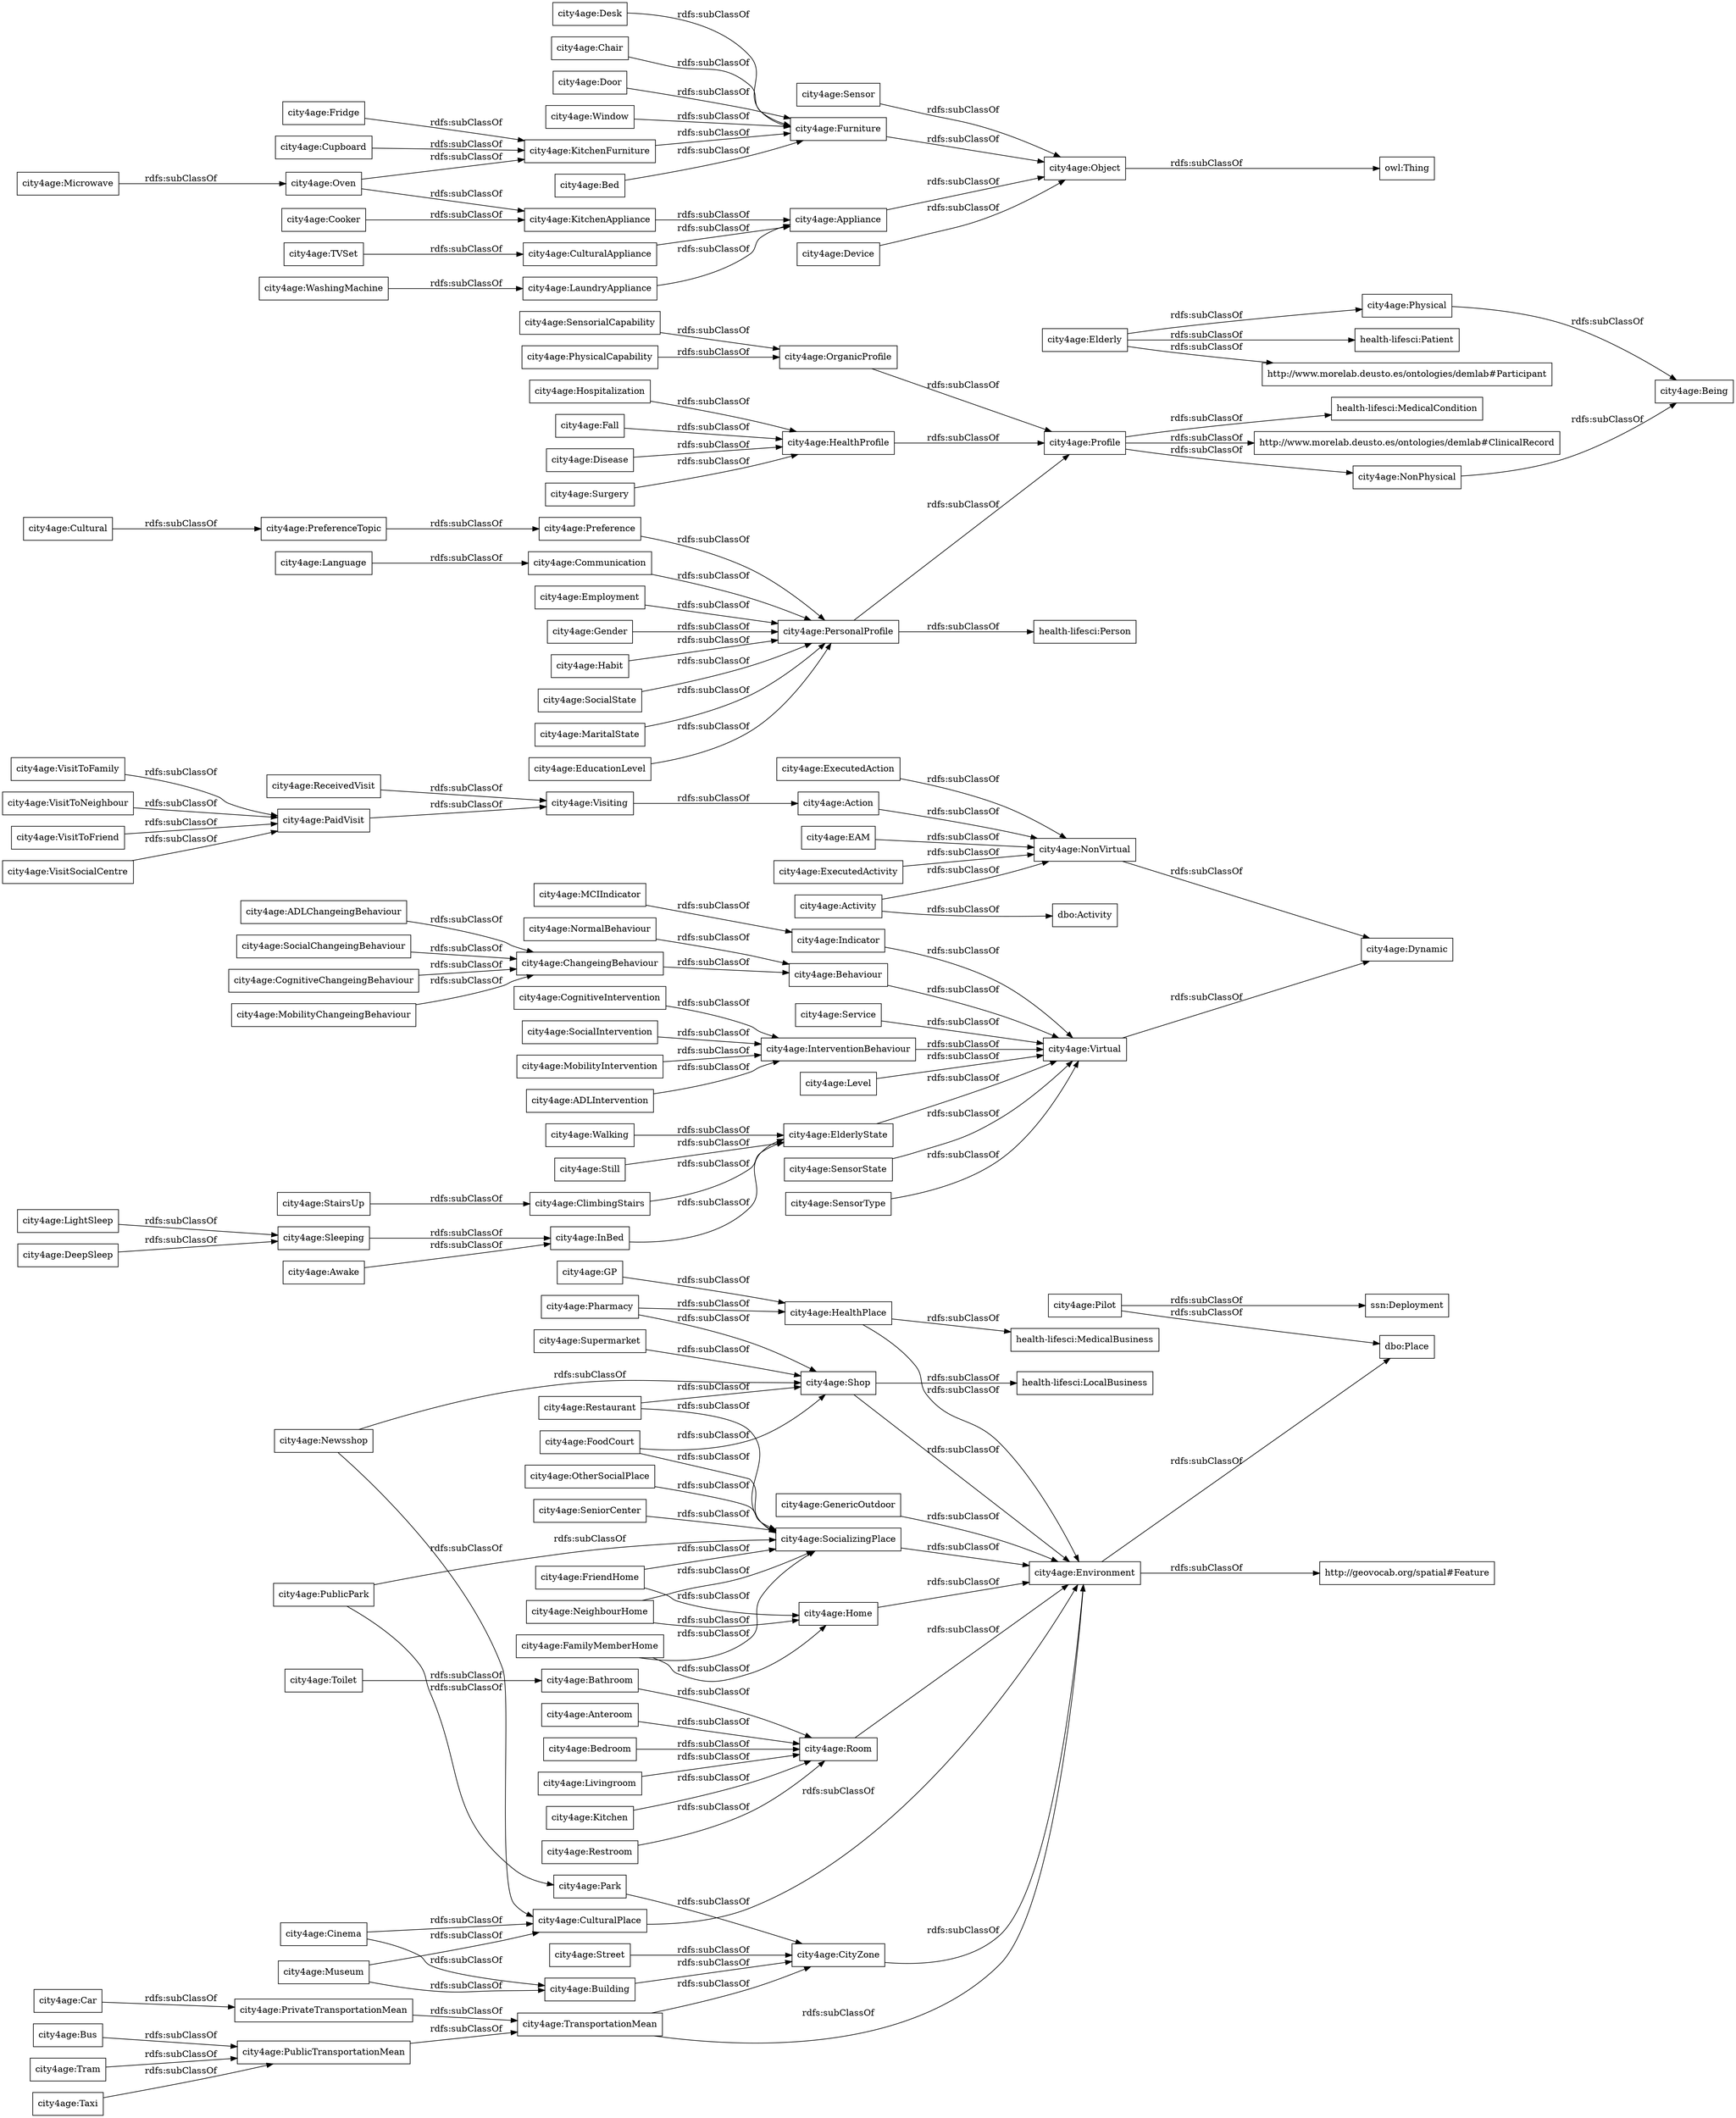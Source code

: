 digraph ar2dtool_diagram { 
rankdir=LR;
size="1000"
node [shape = rectangle, color="black"]; "health-lifesci:LocalBusiness" "city4age:MCIIndicator" "city4age:Toilet" "city4age:Profile" "city4age:Pilot" "city4age:CognitiveIntervention" "city4age:TVSet" "city4age:Sensor" "city4age:Fridge" "city4age:Object" "city4age:Environment" "city4age:Desk" "city4age:Awake" "city4age:PrivateTransportationMean" "ssn:Deployment" "city4age:SensorType" "city4age:Physical" "city4age:NormalBehaviour" "city4age:Chair" "city4age:Tram" "city4age:ExecutedActivity" "city4age:VisitToFriend" "city4age:Elderly" "city4age:Preference" "city4age:Cooker" "city4age:Restaurant" "city4age:PaidVisit" "city4age:Language" "city4age:Walking" "city4age:HealthPlace" "city4age:VisitSocialCentre" "city4age:Still" "city4age:Home" "city4age:GenericOutdoor" "city4age:FamilyMemberHome" "city4age:GP" "city4age:SocialChangeingBehaviour" "city4age:OtherSocialPlace" "http://geovocab.org/spatial#Feature" "city4age:SocialIntervention" "city4age:Cinema" "city4age:Hospitalization" "health-lifesci:Patient" "city4age:SeniorCenter" "city4age:Furniture" "health-lifesci:MedicalCondition" "city4age:SensorialCapability" "city4age:Newsshop" "city4age:ExecutedAction" "city4age:KitchenAppliance" "city4age:PhysicalCapability" "city4age:FriendHome" "city4age:CulturalAppliance" "city4age:Car" "city4age:Indicator" "city4age:Door" "city4age:Behaviour" "city4age:Communication" "city4age:Employment" "city4age:Cupboard" "city4age:OrganicProfile" "city4age:WashingMachine" "city4age:NeighbourHome" "dbo:Activity" "city4age:Window" "city4age:CognitiveChangeingBehaviour" "city4age:Sleeping" "city4age:KitchenFurniture" "city4age:CulturalPlace" "city4age:Building" "city4age:Action" "city4age:Gender" "city4age:Fall" "city4age:Bed" "city4age:Restroom" "city4age:Habit" "city4age:Visiting" "http://www.morelab.deusto.es/ontologies/demlab#ClinicalRecord" "city4age:Taxi" "city4age:Being" "city4age:MobilityIntervention" "city4age:Disease" "city4age:SocialState" "city4age:SocializingPlace" "health-lifesci:Person" "city4age:Service" "city4age:Street" "city4age:Dynamic" "health-lifesci:MedicalBusiness" "city4age:Appliance" "city4age:FoodCourt" "city4age:Oven" "city4age:Park" "city4age:Virtual" "city4age:EAM" "city4age:VisitToFamily" "city4age:Room" "city4age:Supermarket" "city4age:Bus" "city4age:Cultural" "city4age:NonPhysical" "city4age:MaritalState" "city4age:TransportationMean" "city4age:Bathroom" "city4age:Anteroom" "http://www.morelab.deusto.es/ontologies/demlab#Participant" "city4age:Device" "city4age:MobilityChangeingBehaviour" "city4age:EducationLevel" "city4age:ClimbingStairs" "city4age:InterventionBehaviour" "city4age:ReceivedVisit" "city4age:CityZone" "city4age:Bedroom" "city4age:LightSleep" "city4age:InBed" "city4age:PreferenceTopic" "city4age:Level" "city4age:Pharmacy" "city4age:ElderlyState" "dbo:Place" "city4age:ChangeingBehaviour" "city4age:HealthProfile" "city4age:DeepSleep" "city4age:Livingroom" "city4age:VisitToNeighbour" "city4age:LaundryAppliance" "city4age:Microwave" "city4age:Museum" "city4age:Kitchen" "city4age:Surgery" "city4age:ADLChangeingBehaviour" "city4age:NonVirtual" "city4age:ADLIntervention" "city4age:StairsUp" "city4age:PublicPark" "city4age:PersonalProfile" "city4age:PublicTransportationMean" "city4age:Activity" "city4age:SensorState" "city4age:Shop" ; /*classes style*/
	"city4age:Indicator" -> "city4age:Virtual" [ label = "rdfs:subClassOf" ];
	"city4age:InterventionBehaviour" -> "city4age:Virtual" [ label = "rdfs:subClassOf" ];
	"city4age:Awake" -> "city4age:InBed" [ label = "rdfs:subClassOf" ];
	"city4age:Gender" -> "city4age:PersonalProfile" [ label = "rdfs:subClassOf" ];
	"city4age:Room" -> "city4age:Environment" [ label = "rdfs:subClassOf" ];
	"city4age:Device" -> "city4age:Object" [ label = "rdfs:subClassOf" ];
	"city4age:Fridge" -> "city4age:KitchenFurniture" [ label = "rdfs:subClassOf" ];
	"city4age:Tram" -> "city4age:PublicTransportationMean" [ label = "rdfs:subClassOf" ];
	"city4age:FamilyMemberHome" -> "city4age:SocializingPlace" [ label = "rdfs:subClassOf" ];
	"city4age:FamilyMemberHome" -> "city4age:Home" [ label = "rdfs:subClassOf" ];
	"city4age:Surgery" -> "city4age:HealthProfile" [ label = "rdfs:subClassOf" ];
	"city4age:Visiting" -> "city4age:Action" [ label = "rdfs:subClassOf" ];
	"city4age:NonVirtual" -> "city4age:Dynamic" [ label = "rdfs:subClassOf" ];
	"city4age:MobilityIntervention" -> "city4age:InterventionBehaviour" [ label = "rdfs:subClassOf" ];
	"city4age:ChangeingBehaviour" -> "city4age:Behaviour" [ label = "rdfs:subClassOf" ];
	"city4age:Hospitalization" -> "city4age:HealthProfile" [ label = "rdfs:subClassOf" ];
	"city4age:ADLIntervention" -> "city4age:InterventionBehaviour" [ label = "rdfs:subClassOf" ];
	"city4age:MobilityChangeingBehaviour" -> "city4age:ChangeingBehaviour" [ label = "rdfs:subClassOf" ];
	"city4age:SensorState" -> "city4age:Virtual" [ label = "rdfs:subClassOf" ];
	"city4age:CognitiveChangeingBehaviour" -> "city4age:ChangeingBehaviour" [ label = "rdfs:subClassOf" ];
	"city4age:Communication" -> "city4age:PersonalProfile" [ label = "rdfs:subClassOf" ];
	"city4age:Cinema" -> "city4age:CulturalPlace" [ label = "rdfs:subClassOf" ];
	"city4age:Cinema" -> "city4age:Building" [ label = "rdfs:subClassOf" ];
	"city4age:PaidVisit" -> "city4age:Visiting" [ label = "rdfs:subClassOf" ];
	"city4age:Microwave" -> "city4age:Oven" [ label = "rdfs:subClassOf" ];
	"city4age:Language" -> "city4age:Communication" [ label = "rdfs:subClassOf" ];
	"city4age:CityZone" -> "city4age:Environment" [ label = "rdfs:subClassOf" ];
	"city4age:CulturalPlace" -> "city4age:Environment" [ label = "rdfs:subClassOf" ];
	"city4age:Kitchen" -> "city4age:Room" [ label = "rdfs:subClassOf" ];
	"city4age:VisitSocialCentre" -> "city4age:PaidVisit" [ label = "rdfs:subClassOf" ];
	"city4age:Newsshop" -> "city4age:Shop" [ label = "rdfs:subClassOf" ];
	"city4age:Newsshop" -> "city4age:CulturalPlace" [ label = "rdfs:subClassOf" ];
	"city4age:Restroom" -> "city4age:Room" [ label = "rdfs:subClassOf" ];
	"city4age:Chair" -> "city4age:Furniture" [ label = "rdfs:subClassOf" ];
	"city4age:GenericOutdoor" -> "city4age:Environment" [ label = "rdfs:subClassOf" ];
	"city4age:GP" -> "city4age:HealthPlace" [ label = "rdfs:subClassOf" ];
	"city4age:PrivateTransportationMean" -> "city4age:TransportationMean" [ label = "rdfs:subClassOf" ];
	"city4age:PhysicalCapability" -> "city4age:OrganicProfile" [ label = "rdfs:subClassOf" ];
	"city4age:Action" -> "city4age:NonVirtual" [ label = "rdfs:subClassOf" ];
	"city4age:Walking" -> "city4age:ElderlyState" [ label = "rdfs:subClassOf" ];
	"city4age:HealthProfile" -> "city4age:Profile" [ label = "rdfs:subClassOf" ];
	"city4age:LightSleep" -> "city4age:Sleeping" [ label = "rdfs:subClassOf" ];
	"city4age:KitchenAppliance" -> "city4age:Appliance" [ label = "rdfs:subClassOf" ];
	"city4age:OrganicProfile" -> "city4age:Profile" [ label = "rdfs:subClassOf" ];
	"city4age:Building" -> "city4age:CityZone" [ label = "rdfs:subClassOf" ];
	"city4age:SensorialCapability" -> "city4age:OrganicProfile" [ label = "rdfs:subClassOf" ];
	"city4age:Furniture" -> "city4age:Object" [ label = "rdfs:subClassOf" ];
	"city4age:Still" -> "city4age:ElderlyState" [ label = "rdfs:subClassOf" ];
	"city4age:Bed" -> "city4age:Furniture" [ label = "rdfs:subClassOf" ];
	"city4age:VisitToFamily" -> "city4age:PaidVisit" [ label = "rdfs:subClassOf" ];
	"city4age:FriendHome" -> "city4age:SocializingPlace" [ label = "rdfs:subClassOf" ];
	"city4age:FriendHome" -> "city4age:Home" [ label = "rdfs:subClassOf" ];
	"city4age:Anteroom" -> "city4age:Room" [ label = "rdfs:subClassOf" ];
	"city4age:Street" -> "city4age:CityZone" [ label = "rdfs:subClassOf" ];
	"city4age:CulturalAppliance" -> "city4age:Appliance" [ label = "rdfs:subClassOf" ];
	"city4age:Virtual" -> "city4age:Dynamic" [ label = "rdfs:subClassOf" ];
	"city4age:NeighbourHome" -> "city4age:SocializingPlace" [ label = "rdfs:subClassOf" ];
	"city4age:NeighbourHome" -> "city4age:Home" [ label = "rdfs:subClassOf" ];
	"city4age:NonPhysical" -> "city4age:Being" [ label = "rdfs:subClassOf" ];
	"city4age:Fall" -> "city4age:HealthProfile" [ label = "rdfs:subClassOf" ];
	"city4age:Environment" -> "http://geovocab.org/spatial#Feature" [ label = "rdfs:subClassOf" ];
	"city4age:Environment" -> "dbo:Place" [ label = "rdfs:subClassOf" ];
	"city4age:VisitToNeighbour" -> "city4age:PaidVisit" [ label = "rdfs:subClassOf" ];
	"city4age:Bus" -> "city4age:PublicTransportationMean" [ label = "rdfs:subClassOf" ];
	"city4age:Bedroom" -> "city4age:Room" [ label = "rdfs:subClassOf" ];
	"city4age:Supermarket" -> "city4age:Shop" [ label = "rdfs:subClassOf" ];
	"city4age:TransportationMean" -> "city4age:Environment" [ label = "rdfs:subClassOf" ];
	"city4age:TransportationMean" -> "city4age:CityZone" [ label = "rdfs:subClassOf" ];
	"city4age:Home" -> "city4age:Environment" [ label = "rdfs:subClassOf" ];
	"city4age:Elderly" -> "http://www.morelab.deusto.es/ontologies/demlab#Participant" [ label = "rdfs:subClassOf" ];
	"city4age:Elderly" -> "city4age:Physical" [ label = "rdfs:subClassOf" ];
	"city4age:Elderly" -> "health-lifesci:Patient" [ label = "rdfs:subClassOf" ];
	"city4age:Habit" -> "city4age:PersonalProfile" [ label = "rdfs:subClassOf" ];
	"city4age:Oven" -> "city4age:KitchenFurniture" [ label = "rdfs:subClassOf" ];
	"city4age:Oven" -> "city4age:KitchenAppliance" [ label = "rdfs:subClassOf" ];
	"city4age:MaritalState" -> "city4age:PersonalProfile" [ label = "rdfs:subClassOf" ];
	"city4age:SensorType" -> "city4age:Virtual" [ label = "rdfs:subClassOf" ];
	"city4age:Desk" -> "city4age:Furniture" [ label = "rdfs:subClassOf" ];
	"city4age:ExecutedAction" -> "city4age:NonVirtual" [ label = "rdfs:subClassOf" ];
	"city4age:LaundryAppliance" -> "city4age:Appliance" [ label = "rdfs:subClassOf" ];
	"city4age:Service" -> "city4age:Virtual" [ label = "rdfs:subClassOf" ];
	"city4age:FoodCourt" -> "city4age:SocializingPlace" [ label = "rdfs:subClassOf" ];
	"city4age:FoodCourt" -> "city4age:Shop" [ label = "rdfs:subClassOf" ];
	"city4age:EAM" -> "city4age:NonVirtual" [ label = "rdfs:subClassOf" ];
	"city4age:Pharmacy" -> "city4age:Shop" [ label = "rdfs:subClassOf" ];
	"city4age:Pharmacy" -> "city4age:HealthPlace" [ label = "rdfs:subClassOf" ];
	"city4age:SocialIntervention" -> "city4age:InterventionBehaviour" [ label = "rdfs:subClassOf" ];
	"city4age:ReceivedVisit" -> "city4age:Visiting" [ label = "rdfs:subClassOf" ];
	"city4age:OtherSocialPlace" -> "city4age:SocializingPlace" [ label = "rdfs:subClassOf" ];
	"city4age:PublicTransportationMean" -> "city4age:TransportationMean" [ label = "rdfs:subClassOf" ];
	"city4age:Level" -> "city4age:Virtual" [ label = "rdfs:subClassOf" ];
	"city4age:Restaurant" -> "city4age:SocializingPlace" [ label = "rdfs:subClassOf" ];
	"city4age:Restaurant" -> "city4age:Shop" [ label = "rdfs:subClassOf" ];
	"city4age:StairsUp" -> "city4age:ClimbingStairs" [ label = "rdfs:subClassOf" ];
	"city4age:Car" -> "city4age:PrivateTransportationMean" [ label = "rdfs:subClassOf" ];
	"city4age:Shop" -> "city4age:Environment" [ label = "rdfs:subClassOf" ];
	"city4age:Shop" -> "health-lifesci:LocalBusiness" [ label = "rdfs:subClassOf" ];
	"city4age:Employment" -> "city4age:PersonalProfile" [ label = "rdfs:subClassOf" ];
	"city4age:Preference" -> "city4age:PersonalProfile" [ label = "rdfs:subClassOf" ];
	"city4age:Object" -> "owl:Thing" [ label = "rdfs:subClassOf" ];
	"city4age:SocializingPlace" -> "city4age:Environment" [ label = "rdfs:subClassOf" ];
	"city4age:Cooker" -> "city4age:KitchenAppliance" [ label = "rdfs:subClassOf" ];
	"city4age:Pilot" -> "ssn:Deployment" [ label = "rdfs:subClassOf" ];
	"city4age:Pilot" -> "dbo:Place" [ label = "rdfs:subClassOf" ];
	"city4age:WashingMachine" -> "city4age:LaundryAppliance" [ label = "rdfs:subClassOf" ];
	"city4age:PersonalProfile" -> "city4age:Profile" [ label = "rdfs:subClassOf" ];
	"city4age:PersonalProfile" -> "health-lifesci:Person" [ label = "rdfs:subClassOf" ];
	"city4age:Sleeping" -> "city4age:InBed" [ label = "rdfs:subClassOf" ];
	"city4age:PreferenceTopic" -> "city4age:Preference" [ label = "rdfs:subClassOf" ];
	"city4age:Door" -> "city4age:Furniture" [ label = "rdfs:subClassOf" ];
	"city4age:NormalBehaviour" -> "city4age:Behaviour" [ label = "rdfs:subClassOf" ];
	"city4age:ADLChangeingBehaviour" -> "city4age:ChangeingBehaviour" [ label = "rdfs:subClassOf" ];
	"city4age:TVSet" -> "city4age:CulturalAppliance" [ label = "rdfs:subClassOf" ];
	"city4age:Activity" -> "city4age:NonVirtual" [ label = "rdfs:subClassOf" ];
	"city4age:Activity" -> "dbo:Activity" [ label = "rdfs:subClassOf" ];
	"city4age:PublicPark" -> "city4age:SocializingPlace" [ label = "rdfs:subClassOf" ];
	"city4age:PublicPark" -> "city4age:Park" [ label = "rdfs:subClassOf" ];
	"city4age:Park" -> "city4age:CityZone" [ label = "rdfs:subClassOf" ];
	"city4age:HealthPlace" -> "city4age:Environment" [ label = "rdfs:subClassOf" ];
	"city4age:HealthPlace" -> "health-lifesci:MedicalBusiness" [ label = "rdfs:subClassOf" ];
	"city4age:KitchenFurniture" -> "city4age:Furniture" [ label = "rdfs:subClassOf" ];
	"city4age:ClimbingStairs" -> "city4age:ElderlyState" [ label = "rdfs:subClassOf" ];
	"city4age:Appliance" -> "city4age:Object" [ label = "rdfs:subClassOf" ];
	"city4age:Bathroom" -> "city4age:Room" [ label = "rdfs:subClassOf" ];
	"city4age:DeepSleep" -> "city4age:Sleeping" [ label = "rdfs:subClassOf" ];
	"city4age:VisitToFriend" -> "city4age:PaidVisit" [ label = "rdfs:subClassOf" ];
	"city4age:Cultural" -> "city4age:PreferenceTopic" [ label = "rdfs:subClassOf" ];
	"city4age:Behaviour" -> "city4age:Virtual" [ label = "rdfs:subClassOf" ];
	"city4age:Museum" -> "city4age:CulturalPlace" [ label = "rdfs:subClassOf" ];
	"city4age:Museum" -> "city4age:Building" [ label = "rdfs:subClassOf" ];
	"city4age:SeniorCenter" -> "city4age:SocializingPlace" [ label = "rdfs:subClassOf" ];
	"city4age:Physical" -> "city4age:Being" [ label = "rdfs:subClassOf" ];
	"city4age:CognitiveIntervention" -> "city4age:InterventionBehaviour" [ label = "rdfs:subClassOf" ];
	"city4age:SocialState" -> "city4age:PersonalProfile" [ label = "rdfs:subClassOf" ];
	"city4age:Profile" -> "http://www.morelab.deusto.es/ontologies/demlab#ClinicalRecord" [ label = "rdfs:subClassOf" ];
	"city4age:Profile" -> "city4age:NonPhysical" [ label = "rdfs:subClassOf" ];
	"city4age:Profile" -> "health-lifesci:MedicalCondition" [ label = "rdfs:subClassOf" ];
	"city4age:InBed" -> "city4age:ElderlyState" [ label = "rdfs:subClassOf" ];
	"city4age:ElderlyState" -> "city4age:Virtual" [ label = "rdfs:subClassOf" ];
	"city4age:Toilet" -> "city4age:Bathroom" [ label = "rdfs:subClassOf" ];
	"city4age:SocialChangeingBehaviour" -> "city4age:ChangeingBehaviour" [ label = "rdfs:subClassOf" ];
	"city4age:Disease" -> "city4age:HealthProfile" [ label = "rdfs:subClassOf" ];
	"city4age:Sensor" -> "city4age:Object" [ label = "rdfs:subClassOf" ];
	"city4age:MCIIndicator" -> "city4age:Indicator" [ label = "rdfs:subClassOf" ];
	"city4age:EducationLevel" -> "city4age:PersonalProfile" [ label = "rdfs:subClassOf" ];
	"city4age:Cupboard" -> "city4age:KitchenFurniture" [ label = "rdfs:subClassOf" ];
	"city4age:ExecutedActivity" -> "city4age:NonVirtual" [ label = "rdfs:subClassOf" ];
	"city4age:Taxi" -> "city4age:PublicTransportationMean" [ label = "rdfs:subClassOf" ];
	"city4age:Livingroom" -> "city4age:Room" [ label = "rdfs:subClassOf" ];
	"city4age:Window" -> "city4age:Furniture" [ label = "rdfs:subClassOf" ];

}
